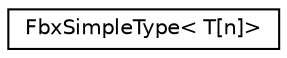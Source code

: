 digraph "クラス階層図"
{
  edge [fontname="Helvetica",fontsize="10",labelfontname="Helvetica",labelfontsize="10"];
  node [fontname="Helvetica",fontsize="10",shape=record];
  rankdir="LR";
  Node0 [label="FbxSimpleType\< T[n]\>",height=0.2,width=0.4,color="black", fillcolor="white", style="filled",URL="$struct_fbx_simple_type_3_01_t[n]_4.html"];
}
